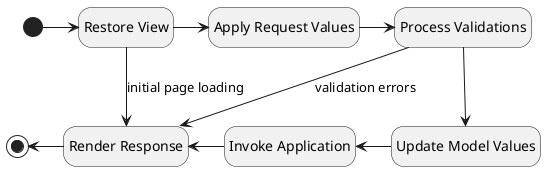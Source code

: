 @startuml

' Enterprise JSF project.
'
' Copyright 2021-2023 e-Contract.be BV. All rights reserved.
' e-Contract.be BV proprietary/confidential. Use is subject to license terms.

hide empty description

state "Restore View" as RestoreView

state "Apply Request Values" as ApplyRequestValues

state "Process Validations" as ProcessValidations

state "Update Model Values" as UpdateModelValues

state "Invoke Application" as InvokeApplication

state "Render Response" as RenderResponse

[*] -right-> RestoreView
RestoreView -right-> ApplyRequestValues
ApplyRequestValues -right-> ProcessValidations
ProcessValidations -down-> UpdateModelValues
UpdateModelValues -left-> InvokeApplication
InvokeApplication -left-> RenderResponse
RenderResponse -left-> [*]

RestoreView --> RenderResponse: initial page loading
ProcessValidations --> RenderResponse: validation errors

@enduml